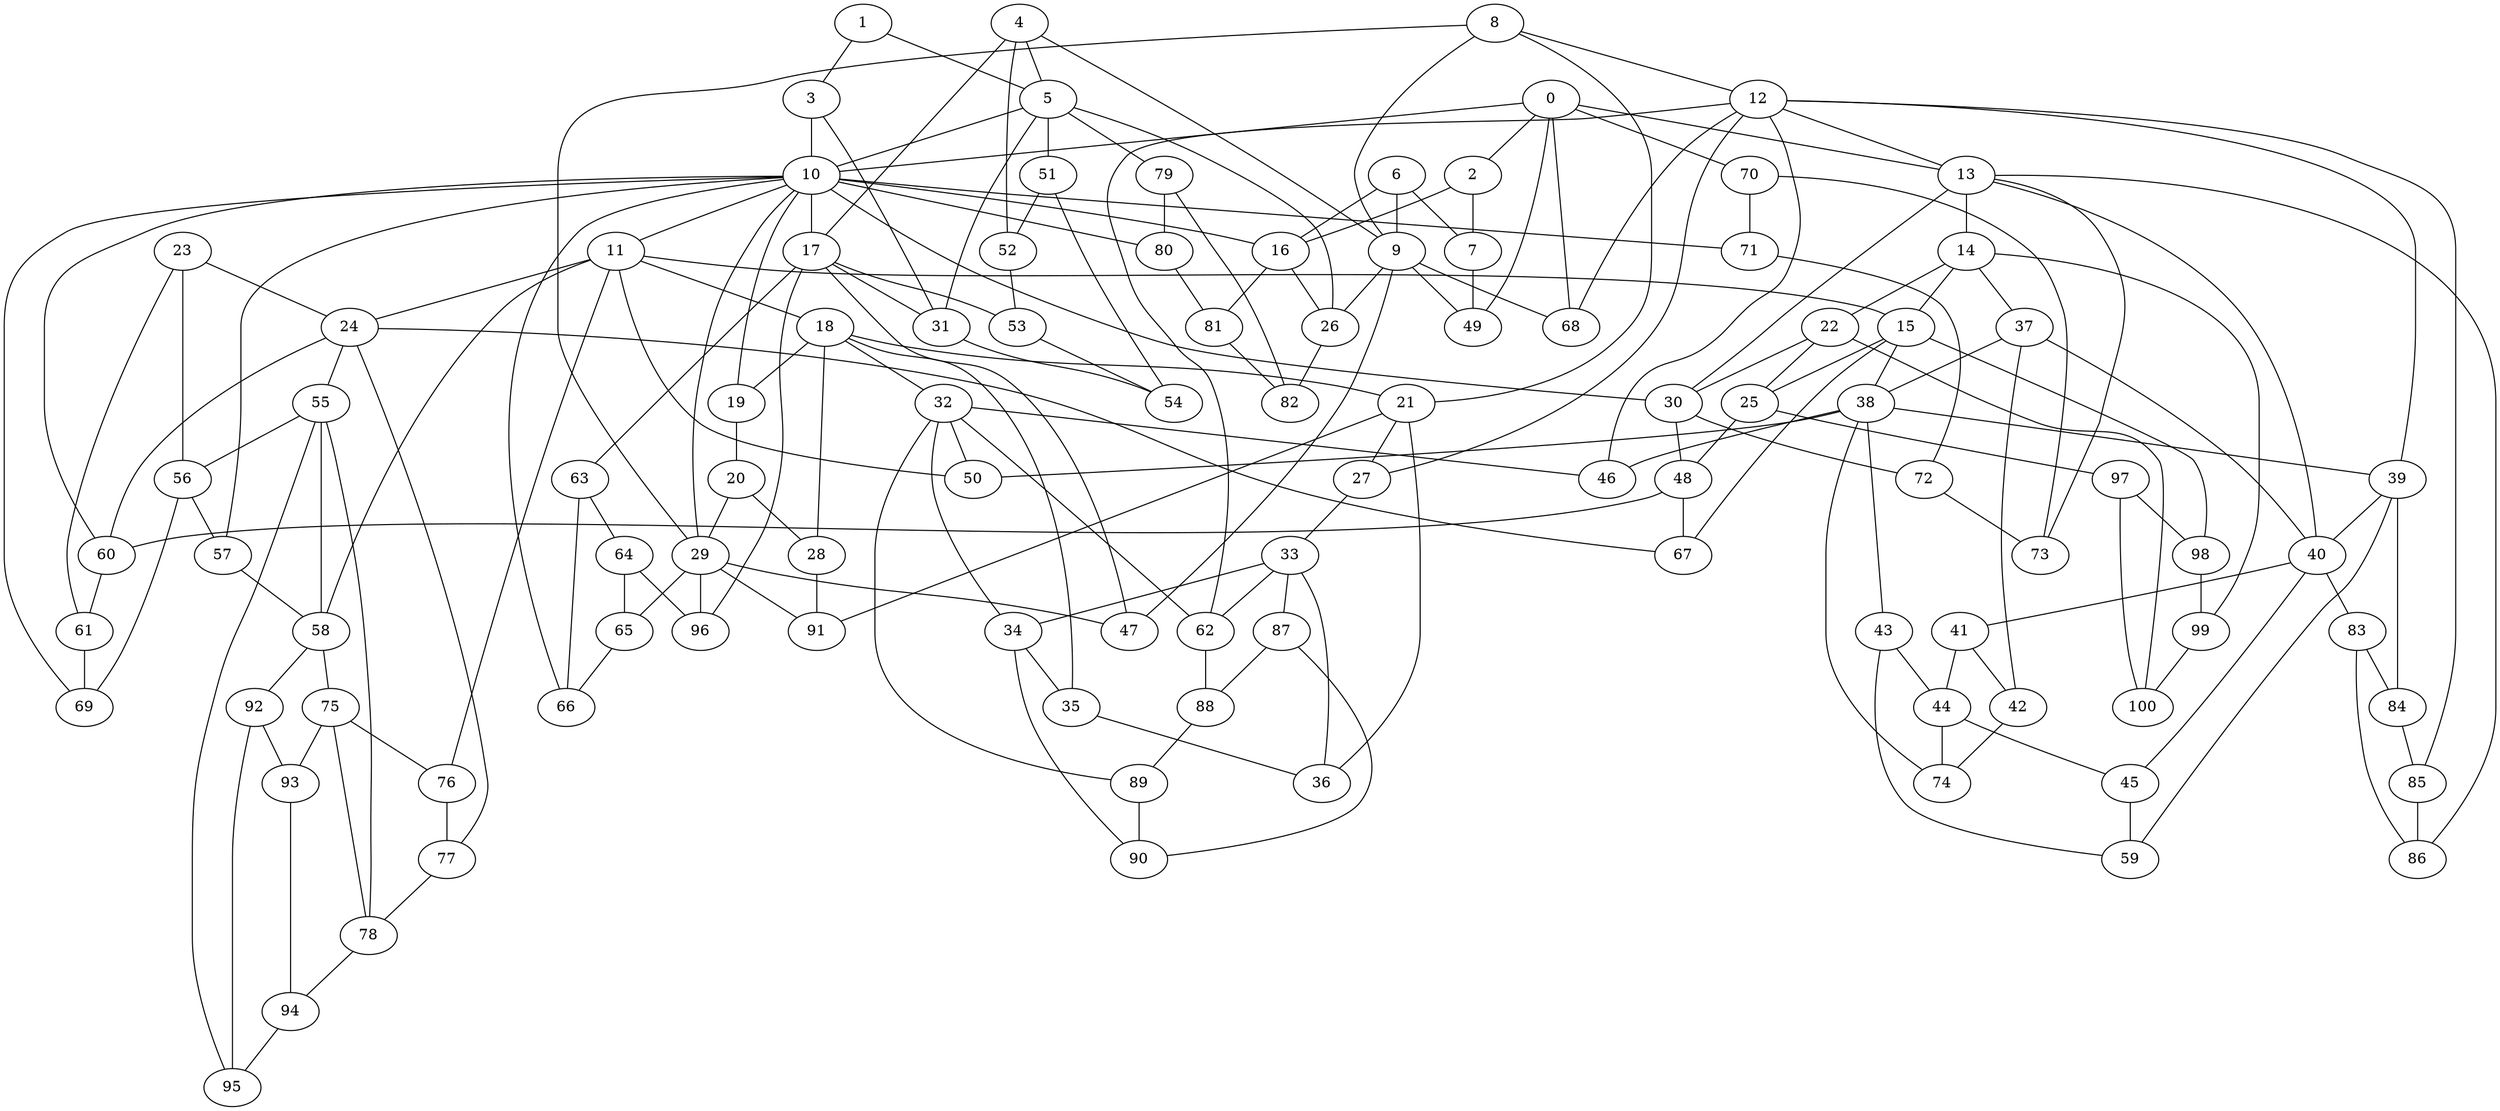 graph {
  0 -- 2;
  0 -- 10;
  0 -- 70;
  0 -- 13;
  0 -- 68;
  0 -- 49;
  1 -- 5;
  1 -- 3;
  2 -- 7;
  2 -- 16;
  3 -- 31;
  3 -- 10;
  4 -- 17;
  4 -- 52;
  4 -- 5;
  4 -- 9;
  5 -- 10;
  5 -- 79;
  5 -- 26;
  5 -- 51;
  5 -- 31;
  6 -- 16;
  6 -- 7;
  6 -- 9;
  7 -- 49;
  8 -- 12;
  8 -- 21;
  8 -- 29;
  8 -- 9;
  9 -- 49;
  9 -- 68;
  9 -- 47;
  9 -- 26;
  10 -- 17;
  10 -- 66;
  10 -- 29;
  10 -- 19;
  10 -- 11;
  10 -- 57;
  10 -- 69;
  10 -- 60;
  10 -- 30;
  10 -- 71;
  10 -- 16;
  10 -- 80;
  11 -- 50;
  11 -- 15;
  11 -- 24;
  11 -- 76;
  11 -- 58;
  11 -- 18;
  12 -- 62;
  12 -- 27;
  12 -- 68;
  12 -- 13;
  12 -- 85;
  12 -- 39;
  12 -- 46;
  13 -- 73;
  13 -- 30;
  13 -- 14;
  13 -- 40;
  13 -- 86;
  14 -- 22;
  14 -- 99;
  14 -- 15;
  14 -- 37;
  15 -- 98;
  15 -- 25;
  15 -- 67;
  15 -- 38;
  16 -- 26;
  16 -- 81;
  17 -- 47;
  17 -- 96;
  17 -- 63;
  17 -- 31;
  17 -- 53;
  18 -- 32;
  18 -- 19;
  18 -- 28;
  18 -- 21;
  18 -- 35;
  19 -- 20;
  20 -- 29;
  20 -- 28;
  21 -- 91;
  21 -- 27;
  21 -- 36;
  22 -- 30;
  22 -- 25;
  22 -- 100;
  23 -- 61;
  23 -- 56;
  23 -- 24;
  24 -- 67;
  24 -- 60;
  24 -- 55;
  24 -- 77;
  25 -- 97;
  25 -- 48;
  26 -- 82;
  27 -- 33;
  28 -- 91;
  29 -- 65;
  29 -- 96;
  29 -- 47;
  29 -- 91;
  30 -- 48;
  30 -- 72;
  31 -- 54;
  32 -- 46;
  32 -- 50;
  32 -- 34;
  32 -- 89;
  32 -- 62;
  33 -- 62;
  33 -- 87;
  33 -- 34;
  33 -- 36;
  34 -- 35;
  34 -- 90;
  35 -- 36;
  37 -- 38;
  37 -- 42;
  37 -- 40;
  38 -- 50;
  38 -- 46;
  38 -- 39;
  38 -- 43;
  38 -- 74;
  39 -- 84;
  39 -- 40;
  39 -- 59;
  40 -- 45;
  40 -- 83;
  40 -- 41;
  41 -- 42;
  41 -- 44;
  42 -- 74;
  43 -- 59;
  43 -- 44;
  44 -- 74;
  44 -- 45;
  45 -- 59;
  48 -- 67;
  48 -- 60;
  51 -- 52;
  51 -- 54;
  52 -- 53;
  53 -- 54;
  55 -- 56;
  55 -- 58;
  55 -- 95;
  55 -- 78;
  56 -- 69;
  56 -- 57;
  57 -- 58;
  58 -- 75;
  58 -- 92;
  60 -- 61;
  61 -- 69;
  62 -- 88;
  63 -- 64;
  63 -- 66;
  64 -- 96;
  64 -- 65;
  65 -- 66;
  70 -- 71;
  70 -- 73;
  71 -- 72;
  72 -- 73;
  75 -- 76;
  75 -- 78;
  75 -- 93;
  76 -- 77;
  77 -- 78;
  78 -- 94;
  79 -- 80;
  79 -- 82;
  80 -- 81;
  81 -- 82;
  83 -- 84;
  83 -- 86;
  84 -- 85;
  85 -- 86;
  87 -- 88;
  87 -- 90;
  88 -- 89;
  89 -- 90;
  92 -- 93;
  92 -- 95;
  93 -- 94;
  94 -- 95;
  97 -- 98;
  97 -- 100;
  98 -- 99;
  99 -- 100;
}
